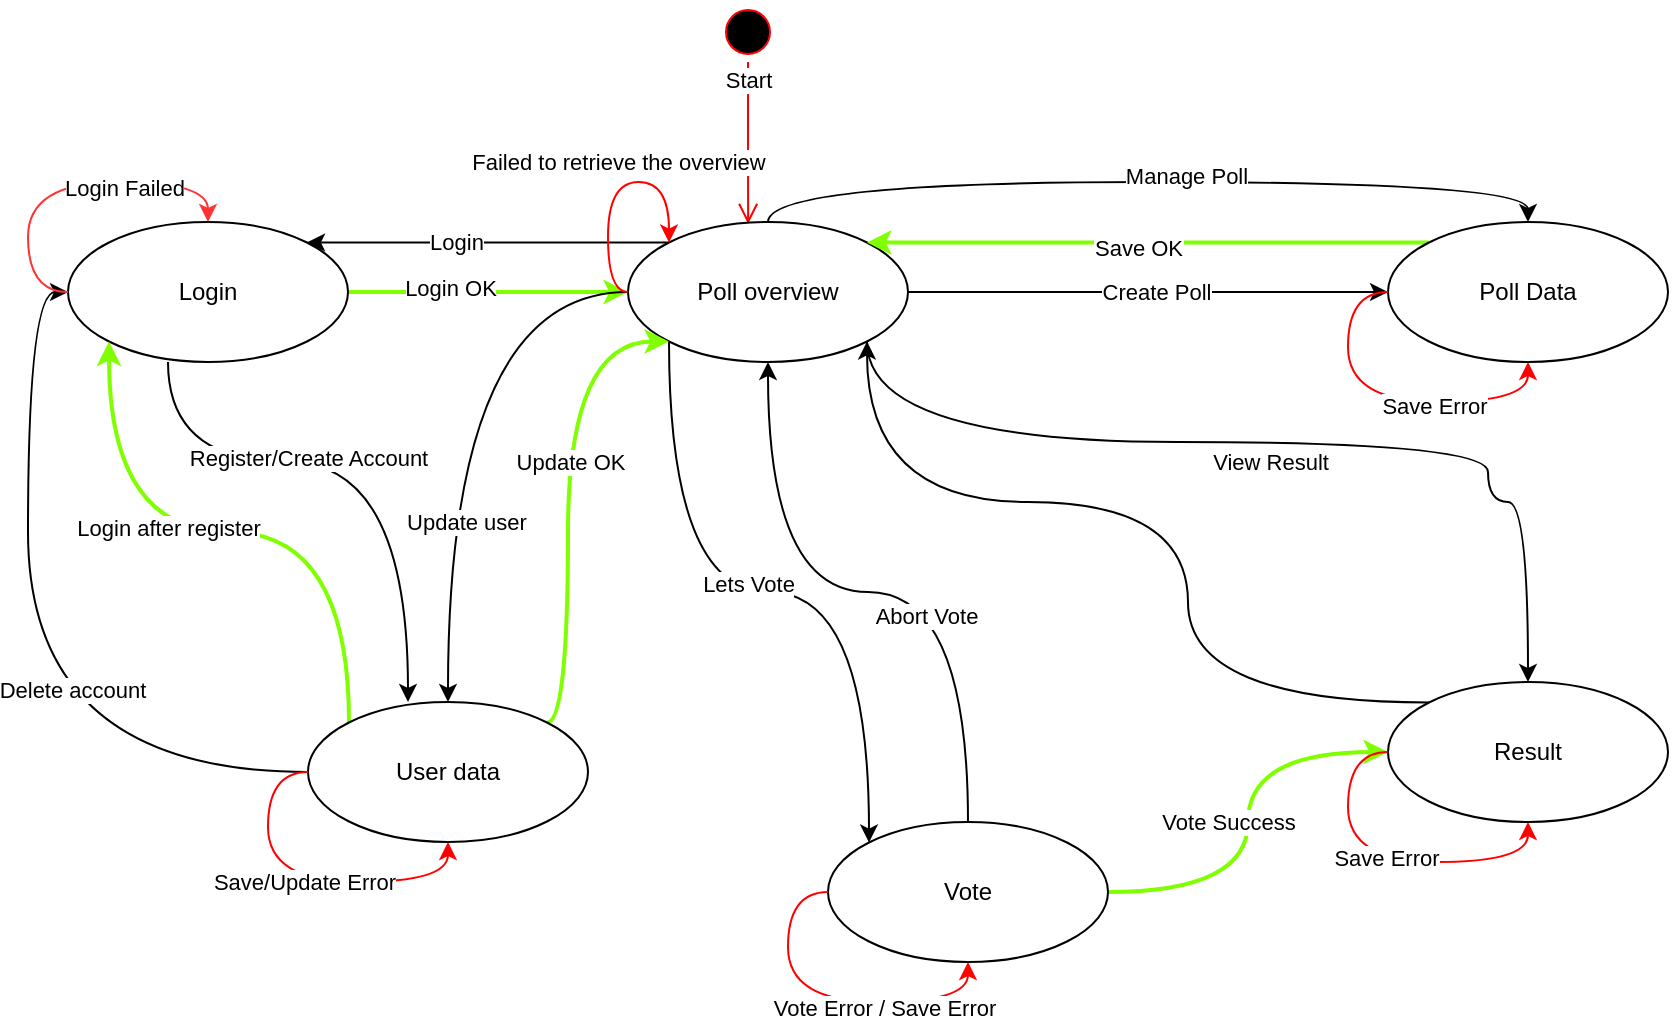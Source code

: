 <mxfile version="13.6.2" type="device"><diagram name="Page-1" id="e7e014a7-5840-1c2e-5031-d8a46d1fe8dd"><mxGraphModel dx="1106" dy="830" grid="1" gridSize="10" guides="1" tooltips="1" connect="1" arrows="1" fold="1" page="1" pageScale="1" pageWidth="1169" pageHeight="826" background="#ffffff" math="0" shadow="0"><root><mxCell id="0"/><mxCell id="1" parent="0"/><mxCell id="k7MwDcB0xPNuz_n1vNBX-41" value="" style="ellipse;html=1;shape=startState;fillColor=#000000;strokeColor=#ff0000;" parent="1" vertex="1"><mxGeometry x="525" y="150" width="30" height="30" as="geometry"/></mxCell><mxCell id="k7MwDcB0xPNuz_n1vNBX-42" value="" style="edgeStyle=orthogonalEdgeStyle;html=1;verticalAlign=bottom;endArrow=open;endSize=8;strokeColor=#ff0000;entryX=0.429;entryY=0.014;entryDx=0;entryDy=0;entryPerimeter=0;" parent="1" source="k7MwDcB0xPNuz_n1vNBX-41" edge="1" target="k7MwDcB0xPNuz_n1vNBX-44"><mxGeometry relative="1" as="geometry"><mxPoint x="170" y="300" as="targetPoint"/></mxGeometry></mxCell><mxCell id="k7MwDcB0xPNuz_n1vNBX-76" value="Start" style="edgeLabel;html=1;align=center;verticalAlign=middle;resizable=0;points=[];" parent="k7MwDcB0xPNuz_n1vNBX-42" vertex="1" connectable="0"><mxGeometry x="-0.778" relative="1" as="geometry"><mxPoint as="offset"/></mxGeometry></mxCell><mxCell id="k7MwDcB0xPNuz_n1vNBX-50" style="edgeStyle=orthogonalEdgeStyle;curved=1;orthogonalLoop=1;jettySize=auto;html=1;exitX=0.5;exitY=1;exitDx=0;exitDy=0;" parent="1" edge="1"><mxGeometry relative="1" as="geometry"><mxPoint x="250" y="330" as="sourcePoint"/><mxPoint x="370" y="500" as="targetPoint"/><Array as="points"><mxPoint x="250" y="380"/><mxPoint x="370" y="380"/></Array></mxGeometry></mxCell><mxCell id="k7MwDcB0xPNuz_n1vNBX-78" value="Register/Create Account" style="edgeLabel;html=1;align=center;verticalAlign=middle;resizable=0;points=[];" parent="k7MwDcB0xPNuz_n1vNBX-50" vertex="1" connectable="0"><mxGeometry x="0.028" y="2" relative="1" as="geometry"><mxPoint x="-29" as="offset"/></mxGeometry></mxCell><mxCell id="k7MwDcB0xPNuz_n1vNBX-61" style="edgeStyle=orthogonalEdgeStyle;curved=1;orthogonalLoop=1;jettySize=auto;html=1;exitX=1;exitY=0.5;exitDx=0;exitDy=0;entryX=0;entryY=0.5;entryDx=0;entryDy=0;strokeColor=#80FF00;strokeWidth=2;" parent="1" source="k7MwDcB0xPNuz_n1vNBX-43" target="k7MwDcB0xPNuz_n1vNBX-44" edge="1"><mxGeometry relative="1" as="geometry"/></mxCell><mxCell id="k7MwDcB0xPNuz_n1vNBX-62" value="Login OK" style="edgeLabel;html=1;align=center;verticalAlign=middle;resizable=0;points=[];" parent="k7MwDcB0xPNuz_n1vNBX-61" vertex="1" connectable="0"><mxGeometry x="-0.271" y="2" relative="1" as="geometry"><mxPoint as="offset"/></mxGeometry></mxCell><mxCell id="k7MwDcB0xPNuz_n1vNBX-43" value="Login" style="ellipse;whiteSpace=wrap;html=1;" parent="1" vertex="1"><mxGeometry x="200" y="260" width="140" height="70" as="geometry"/></mxCell><mxCell id="k7MwDcB0xPNuz_n1vNBX-49" style="edgeStyle=orthogonalEdgeStyle;orthogonalLoop=1;jettySize=auto;html=1;curved=1;" parent="1" source="k7MwDcB0xPNuz_n1vNBX-44" target="k7MwDcB0xPNuz_n1vNBX-45" edge="1"><mxGeometry relative="1" as="geometry"/></mxCell><mxCell id="k7MwDcB0xPNuz_n1vNBX-79" value="Update user" style="edgeLabel;html=1;align=center;verticalAlign=middle;resizable=0;points=[];" parent="k7MwDcB0xPNuz_n1vNBX-49" vertex="1" connectable="0"><mxGeometry x="0.18" y="9" relative="1" as="geometry"><mxPoint y="31" as="offset"/></mxGeometry></mxCell><mxCell id="k7MwDcB0xPNuz_n1vNBX-59" style="edgeStyle=orthogonalEdgeStyle;curved=1;orthogonalLoop=1;jettySize=auto;html=1;exitX=1;exitY=0.5;exitDx=0;exitDy=0;" parent="1" source="k7MwDcB0xPNuz_n1vNBX-44" target="k7MwDcB0xPNuz_n1vNBX-48" edge="1"><mxGeometry relative="1" as="geometry"/></mxCell><mxCell id="k7MwDcB0xPNuz_n1vNBX-89" value="Create Poll" style="edgeLabel;html=1;align=center;verticalAlign=middle;resizable=0;points=[];" parent="k7MwDcB0xPNuz_n1vNBX-59" vertex="1" connectable="0"><mxGeometry x="0.033" relative="1" as="geometry"><mxPoint as="offset"/></mxGeometry></mxCell><mxCell id="k7MwDcB0xPNuz_n1vNBX-63" style="edgeStyle=orthogonalEdgeStyle;curved=1;orthogonalLoop=1;jettySize=auto;html=1;exitX=0;exitY=0;exitDx=0;exitDy=0;entryX=1;entryY=0;entryDx=0;entryDy=0;strokeWidth=1;" parent="1" source="k7MwDcB0xPNuz_n1vNBX-44" target="k7MwDcB0xPNuz_n1vNBX-43" edge="1"><mxGeometry relative="1" as="geometry"/></mxCell><mxCell id="ulT1aWf0daT4sRgMDElO-1" value="Login" style="edgeLabel;html=1;align=center;verticalAlign=middle;resizable=0;points=[];" vertex="1" connectable="0" parent="k7MwDcB0xPNuz_n1vNBX-63"><mxGeometry x="0.177" y="-1" relative="1" as="geometry"><mxPoint as="offset"/></mxGeometry></mxCell><mxCell id="k7MwDcB0xPNuz_n1vNBX-71" style="edgeStyle=orthogonalEdgeStyle;curved=1;orthogonalLoop=1;jettySize=auto;html=1;exitX=0;exitY=1;exitDx=0;exitDy=0;entryX=0;entryY=0;entryDx=0;entryDy=0;strokeColor=#000000;strokeWidth=1;" parent="1" source="k7MwDcB0xPNuz_n1vNBX-44" target="k7MwDcB0xPNuz_n1vNBX-46" edge="1"><mxGeometry relative="1" as="geometry"/></mxCell><mxCell id="k7MwDcB0xPNuz_n1vNBX-81" value="Lets Vote" style="edgeLabel;html=1;align=center;verticalAlign=middle;resizable=0;points=[];" parent="k7MwDcB0xPNuz_n1vNBX-71" vertex="1" connectable="0"><mxGeometry x="-0.308" y="39" relative="1" as="geometry"><mxPoint as="offset"/></mxGeometry></mxCell><mxCell id="k7MwDcB0xPNuz_n1vNBX-93" style="edgeStyle=orthogonalEdgeStyle;curved=1;orthogonalLoop=1;jettySize=auto;html=1;exitX=1;exitY=1;exitDx=0;exitDy=0;entryX=0.5;entryY=0;entryDx=0;entryDy=0;strokeColor=#000000;strokeWidth=1;" parent="1" source="k7MwDcB0xPNuz_n1vNBX-44" target="k7MwDcB0xPNuz_n1vNBX-47" edge="1"><mxGeometry relative="1" as="geometry"><Array as="points"><mxPoint x="600" y="370"/><mxPoint x="910" y="370"/><mxPoint x="910" y="400"/><mxPoint x="930" y="400"/></Array></mxGeometry></mxCell><mxCell id="k7MwDcB0xPNuz_n1vNBX-94" value="View Result" style="edgeLabel;html=1;align=center;verticalAlign=middle;resizable=0;points=[];" parent="k7MwDcB0xPNuz_n1vNBX-93" vertex="1" connectable="0"><mxGeometry x="-0.207" y="-26" relative="1" as="geometry"><mxPoint x="52.75" y="-16" as="offset"/></mxGeometry></mxCell><mxCell id="CiDGImDgEgWcfhFRovDg-1" style="edgeStyle=orthogonalEdgeStyle;orthogonalLoop=1;jettySize=auto;html=1;exitX=0.5;exitY=0;exitDx=0;exitDy=0;entryX=0.5;entryY=0;entryDx=0;entryDy=0;curved=1;" parent="1" source="k7MwDcB0xPNuz_n1vNBX-44" target="k7MwDcB0xPNuz_n1vNBX-48" edge="1"><mxGeometry relative="1" as="geometry"/></mxCell><mxCell id="CiDGImDgEgWcfhFRovDg-2" value="Manage Poll" style="edgeLabel;html=1;align=center;verticalAlign=middle;resizable=0;points=[];" parent="CiDGImDgEgWcfhFRovDg-1" vertex="1" connectable="0"><mxGeometry x="0.09" y="3" relative="1" as="geometry"><mxPoint as="offset"/></mxGeometry></mxCell><mxCell id="k7MwDcB0xPNuz_n1vNBX-44" value="Poll overview" style="ellipse;whiteSpace=wrap;html=1;" parent="1" vertex="1"><mxGeometry x="480" y="260" width="140" height="70" as="geometry"/></mxCell><mxCell id="k7MwDcB0xPNuz_n1vNBX-64" style="edgeStyle=orthogonalEdgeStyle;curved=1;orthogonalLoop=1;jettySize=auto;html=1;exitX=0;exitY=0;exitDx=0;exitDy=0;entryX=0;entryY=1;entryDx=0;entryDy=0;strokeWidth=2;strokeColor=#80FF00;" parent="1" source="k7MwDcB0xPNuz_n1vNBX-45" target="k7MwDcB0xPNuz_n1vNBX-43" edge="1"><mxGeometry relative="1" as="geometry"/></mxCell><mxCell id="k7MwDcB0xPNuz_n1vNBX-77" value="Login after register" style="edgeLabel;html=1;align=center;verticalAlign=middle;resizable=0;points=[];" parent="k7MwDcB0xPNuz_n1vNBX-64" vertex="1" connectable="0"><mxGeometry x="-0.048" y="3" relative="1" as="geometry"><mxPoint x="-37.75" y="-5" as="offset"/></mxGeometry></mxCell><mxCell id="k7MwDcB0xPNuz_n1vNBX-65" style="edgeStyle=orthogonalEdgeStyle;curved=1;orthogonalLoop=1;jettySize=auto;html=1;exitX=0;exitY=0.5;exitDx=0;exitDy=0;entryX=0;entryY=0.5;entryDx=0;entryDy=0;strokeColor=#000000;strokeWidth=1;" parent="1" source="k7MwDcB0xPNuz_n1vNBX-45" target="k7MwDcB0xPNuz_n1vNBX-43" edge="1"><mxGeometry relative="1" as="geometry"/></mxCell><mxCell id="k7MwDcB0xPNuz_n1vNBX-75" value="Delete account" style="edgeLabel;html=1;align=center;verticalAlign=middle;resizable=0;points=[];" parent="k7MwDcB0xPNuz_n1vNBX-65" vertex="1" connectable="0"><mxGeometry x="-0.41" y="-41" relative="1" as="geometry"><mxPoint as="offset"/></mxGeometry></mxCell><mxCell id="k7MwDcB0xPNuz_n1vNBX-74" style="edgeStyle=orthogonalEdgeStyle;curved=1;orthogonalLoop=1;jettySize=auto;html=1;exitX=1;exitY=0;exitDx=0;exitDy=0;entryX=0;entryY=1;entryDx=0;entryDy=0;strokeWidth=2;strokeColor=#80FF00;" parent="1" source="k7MwDcB0xPNuz_n1vNBX-45" target="k7MwDcB0xPNuz_n1vNBX-44" edge="1"><mxGeometry relative="1" as="geometry"><Array as="points"><mxPoint x="450" y="510"/><mxPoint x="450" y="320"/></Array></mxGeometry></mxCell><mxCell id="k7MwDcB0xPNuz_n1vNBX-80" value="Update OK" style="edgeLabel;html=1;align=center;verticalAlign=middle;resizable=0;points=[];" parent="k7MwDcB0xPNuz_n1vNBX-74" vertex="1" connectable="0"><mxGeometry x="-0.135" y="-1" relative="1" as="geometry"><mxPoint y="-31.8" as="offset"/></mxGeometry></mxCell><mxCell id="k7MwDcB0xPNuz_n1vNBX-45" value="User data" style="ellipse;whiteSpace=wrap;html=1;" parent="1" vertex="1"><mxGeometry x="320" y="500" width="140" height="70" as="geometry"/></mxCell><mxCell id="k7MwDcB0xPNuz_n1vNBX-69" style="edgeStyle=orthogonalEdgeStyle;curved=1;orthogonalLoop=1;jettySize=auto;html=1;exitX=1;exitY=0.5;exitDx=0;exitDy=0;entryX=0;entryY=0.5;entryDx=0;entryDy=0;strokeWidth=2;strokeColor=#80FF00;" parent="1" source="k7MwDcB0xPNuz_n1vNBX-46" target="k7MwDcB0xPNuz_n1vNBX-47" edge="1"><mxGeometry relative="1" as="geometry"/></mxCell><mxCell id="k7MwDcB0xPNuz_n1vNBX-83" value="Vote Success&lt;br&gt;" style="edgeLabel;html=1;align=center;verticalAlign=middle;resizable=0;points=[];" parent="k7MwDcB0xPNuz_n1vNBX-69" vertex="1" connectable="0"><mxGeometry x="0.267" y="-2" relative="1" as="geometry"><mxPoint x="-12" y="28" as="offset"/></mxGeometry></mxCell><mxCell id="k7MwDcB0xPNuz_n1vNBX-72" style="edgeStyle=orthogonalEdgeStyle;curved=1;orthogonalLoop=1;jettySize=auto;html=1;exitX=0.5;exitY=0;exitDx=0;exitDy=0;entryX=0.5;entryY=1;entryDx=0;entryDy=0;strokeColor=#000000;strokeWidth=1;" parent="1" source="k7MwDcB0xPNuz_n1vNBX-46" target="k7MwDcB0xPNuz_n1vNBX-44" edge="1"><mxGeometry relative="1" as="geometry"/></mxCell><mxCell id="k7MwDcB0xPNuz_n1vNBX-82" value="Abort Vote" style="edgeLabel;html=1;align=center;verticalAlign=middle;resizable=0;points=[];" parent="k7MwDcB0xPNuz_n1vNBX-72" vertex="1" connectable="0"><mxGeometry x="-0.376" y="21" relative="1" as="geometry"><mxPoint as="offset"/></mxGeometry></mxCell><mxCell id="k7MwDcB0xPNuz_n1vNBX-46" value="Vote" style="ellipse;whiteSpace=wrap;html=1;" parent="1" vertex="1"><mxGeometry x="580" y="560" width="140" height="70" as="geometry"/></mxCell><mxCell id="k7MwDcB0xPNuz_n1vNBX-73" style="edgeStyle=orthogonalEdgeStyle;curved=1;orthogonalLoop=1;jettySize=auto;html=1;exitX=0;exitY=0;exitDx=0;exitDy=0;entryX=1;entryY=1;entryDx=0;entryDy=0;strokeColor=#000000;strokeWidth=1;" parent="1" source="k7MwDcB0xPNuz_n1vNBX-47" target="k7MwDcB0xPNuz_n1vNBX-44" edge="1"><mxGeometry relative="1" as="geometry"><Array as="points"><mxPoint x="760" y="500"/><mxPoint x="760" y="400"/><mxPoint x="600" y="400"/></Array></mxGeometry></mxCell><mxCell id="k7MwDcB0xPNuz_n1vNBX-47" value="Result" style="ellipse;whiteSpace=wrap;html=1;" parent="1" vertex="1"><mxGeometry x="860" y="490" width="140" height="70" as="geometry"/></mxCell><mxCell id="k7MwDcB0xPNuz_n1vNBX-66" style="edgeStyle=orthogonalEdgeStyle;curved=1;orthogonalLoop=1;jettySize=auto;html=1;exitX=0;exitY=0;exitDx=0;exitDy=0;entryX=1;entryY=0;entryDx=0;entryDy=0;strokeWidth=2;strokeColor=#80FF00;" parent="1" source="k7MwDcB0xPNuz_n1vNBX-48" target="k7MwDcB0xPNuz_n1vNBX-44" edge="1"><mxGeometry relative="1" as="geometry"/></mxCell><mxCell id="k7MwDcB0xPNuz_n1vNBX-90" value="Save OK" style="edgeLabel;html=1;align=center;verticalAlign=middle;resizable=0;points=[];" parent="k7MwDcB0xPNuz_n1vNBX-66" vertex="1" connectable="0"><mxGeometry x="0.036" y="2" relative="1" as="geometry"><mxPoint as="offset"/></mxGeometry></mxCell><mxCell id="k7MwDcB0xPNuz_n1vNBX-48" value="Poll Data" style="ellipse;whiteSpace=wrap;html=1;" parent="1" vertex="1"><mxGeometry x="860" y="260" width="140" height="70" as="geometry"/></mxCell><mxCell id="k7MwDcB0xPNuz_n1vNBX-52" value="Save/Update Error&lt;br&gt;" style="edgeStyle=orthogonalEdgeStyle;curved=1;orthogonalLoop=1;jettySize=auto;html=1;exitX=0;exitY=0.5;exitDx=0;exitDy=0;strokeColor=#FF0000;" parent="1" source="k7MwDcB0xPNuz_n1vNBX-45" target="k7MwDcB0xPNuz_n1vNBX-45" edge="1"><mxGeometry relative="1" as="geometry"/></mxCell><mxCell id="k7MwDcB0xPNuz_n1vNBX-53" style="edgeStyle=orthogonalEdgeStyle;curved=1;orthogonalLoop=1;jettySize=auto;html=1;exitX=0;exitY=0.5;exitDx=0;exitDy=0;entryX=0.5;entryY=1;entryDx=0;entryDy=0;strokeColor=#FF0000;" parent="1" source="k7MwDcB0xPNuz_n1vNBX-46" target="k7MwDcB0xPNuz_n1vNBX-46" edge="1"><mxGeometry relative="1" as="geometry"/></mxCell><mxCell id="k7MwDcB0xPNuz_n1vNBX-88" value="Vote Error / Save Error" style="edgeLabel;html=1;align=center;verticalAlign=middle;resizable=0;points=[];" parent="k7MwDcB0xPNuz_n1vNBX-53" vertex="1" connectable="0"><mxGeometry x="0.33" y="-3" relative="1" as="geometry"><mxPoint as="offset"/></mxGeometry></mxCell><mxCell id="k7MwDcB0xPNuz_n1vNBX-54" style="edgeStyle=orthogonalEdgeStyle;curved=1;orthogonalLoop=1;jettySize=auto;html=1;exitX=0;exitY=0.5;exitDx=0;exitDy=0;fillColor=#e51400;strokeColor=#FF0000;" parent="1" source="k7MwDcB0xPNuz_n1vNBX-47" target="k7MwDcB0xPNuz_n1vNBX-47" edge="1"><mxGeometry relative="1" as="geometry"/></mxCell><mxCell id="k7MwDcB0xPNuz_n1vNBX-87" value="Save Error&lt;br&gt;" style="edgeLabel;html=1;align=center;verticalAlign=middle;resizable=0;points=[];" parent="k7MwDcB0xPNuz_n1vNBX-54" vertex="1" connectable="0"><mxGeometry x="0.016" y="2" relative="1" as="geometry"><mxPoint as="offset"/></mxGeometry></mxCell><mxCell id="k7MwDcB0xPNuz_n1vNBX-55" style="edgeStyle=orthogonalEdgeStyle;curved=1;orthogonalLoop=1;jettySize=auto;html=1;exitX=0;exitY=0.5;exitDx=0;exitDy=0;strokeColor=#FF0000;" parent="1" source="k7MwDcB0xPNuz_n1vNBX-48" target="k7MwDcB0xPNuz_n1vNBX-48" edge="1"><mxGeometry relative="1" as="geometry"/></mxCell><mxCell id="k7MwDcB0xPNuz_n1vNBX-86" value="Save Error&lt;br&gt;" style="edgeLabel;html=1;align=center;verticalAlign=middle;resizable=0;points=[];" parent="k7MwDcB0xPNuz_n1vNBX-55" vertex="1" connectable="0"><mxGeometry x="0.276" y="-2" relative="1" as="geometry"><mxPoint as="offset"/></mxGeometry></mxCell><mxCell id="k7MwDcB0xPNuz_n1vNBX-56" style="edgeStyle=orthogonalEdgeStyle;curved=1;orthogonalLoop=1;jettySize=auto;html=1;exitX=0;exitY=0.5;exitDx=0;exitDy=0;entryX=0.5;entryY=0;entryDx=0;entryDy=0;strokeColor=#FF3333;" parent="1" source="k7MwDcB0xPNuz_n1vNBX-43" target="k7MwDcB0xPNuz_n1vNBX-43" edge="1"><mxGeometry relative="1" as="geometry"><Array as="points"><mxPoint x="180" y="295"/><mxPoint x="180" y="240"/><mxPoint x="270" y="240"/></Array></mxGeometry></mxCell><mxCell id="k7MwDcB0xPNuz_n1vNBX-84" value="Login Failed&lt;br&gt;" style="edgeLabel;html=1;align=center;verticalAlign=middle;resizable=0;points=[];" parent="k7MwDcB0xPNuz_n1vNBX-56" vertex="1" connectable="0"><mxGeometry x="0.33" y="-3" relative="1" as="geometry"><mxPoint as="offset"/></mxGeometry></mxCell><mxCell id="st1FU3uupXdYdsbqFewt-2" style="edgeStyle=orthogonalEdgeStyle;orthogonalLoop=1;jettySize=auto;html=1;exitX=0;exitY=0.5;exitDx=0;exitDy=0;entryX=0;entryY=0;entryDx=0;entryDy=0;curved=1;strokeColor=#FF0000;" parent="1" source="k7MwDcB0xPNuz_n1vNBX-44" target="k7MwDcB0xPNuz_n1vNBX-44" edge="1"><mxGeometry relative="1" as="geometry"><Array as="points"><mxPoint x="470" y="295"/><mxPoint x="470" y="240"/><mxPoint x="501" y="240"/></Array></mxGeometry></mxCell><mxCell id="st1FU3uupXdYdsbqFewt-3" value="Failed to retrieve the overview" style="edgeLabel;html=1;align=center;verticalAlign=middle;resizable=0;points=[];rotation=0;" parent="st1FU3uupXdYdsbqFewt-2" vertex="1" connectable="0"><mxGeometry x="0.113" y="-4" relative="1" as="geometry"><mxPoint y="-14" as="offset"/></mxGeometry></mxCell></root></mxGraphModel></diagram></mxfile>